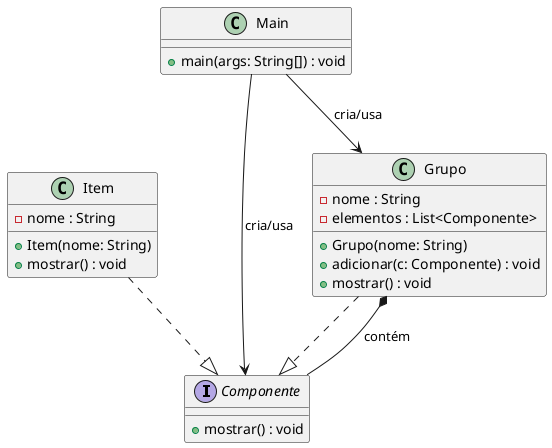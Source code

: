 @startuml CompositePatternAlterado

' ---------------------------
' Interface base
' ---------------------------
interface Componente {
    + mostrar() : void
}

' ---------------------------
' Classes concretas
' ---------------------------
class Item {
    - nome : String
    + Item(nome: String)
    + mostrar() : void
}

class Grupo {
    - nome : String
    - elementos : List<Componente>
    + Grupo(nome: String)
    + adicionar(c: Componente) : void
    + mostrar() : void
}

class Main {
    + main(args: String[]) : void
}

' ---------------------------
' Implementação / Herança
' ---------------------------
Item ..|> Componente
Grupo ..|> Componente

' ---------------------------
' Associação
' ---------------------------
Main --> Componente : cria/usa
Main --> Grupo : cria/usa

' ---------------------------
' Composição / Agregação
' ---------------------------
Grupo *-- Componente : contém

@enduml
